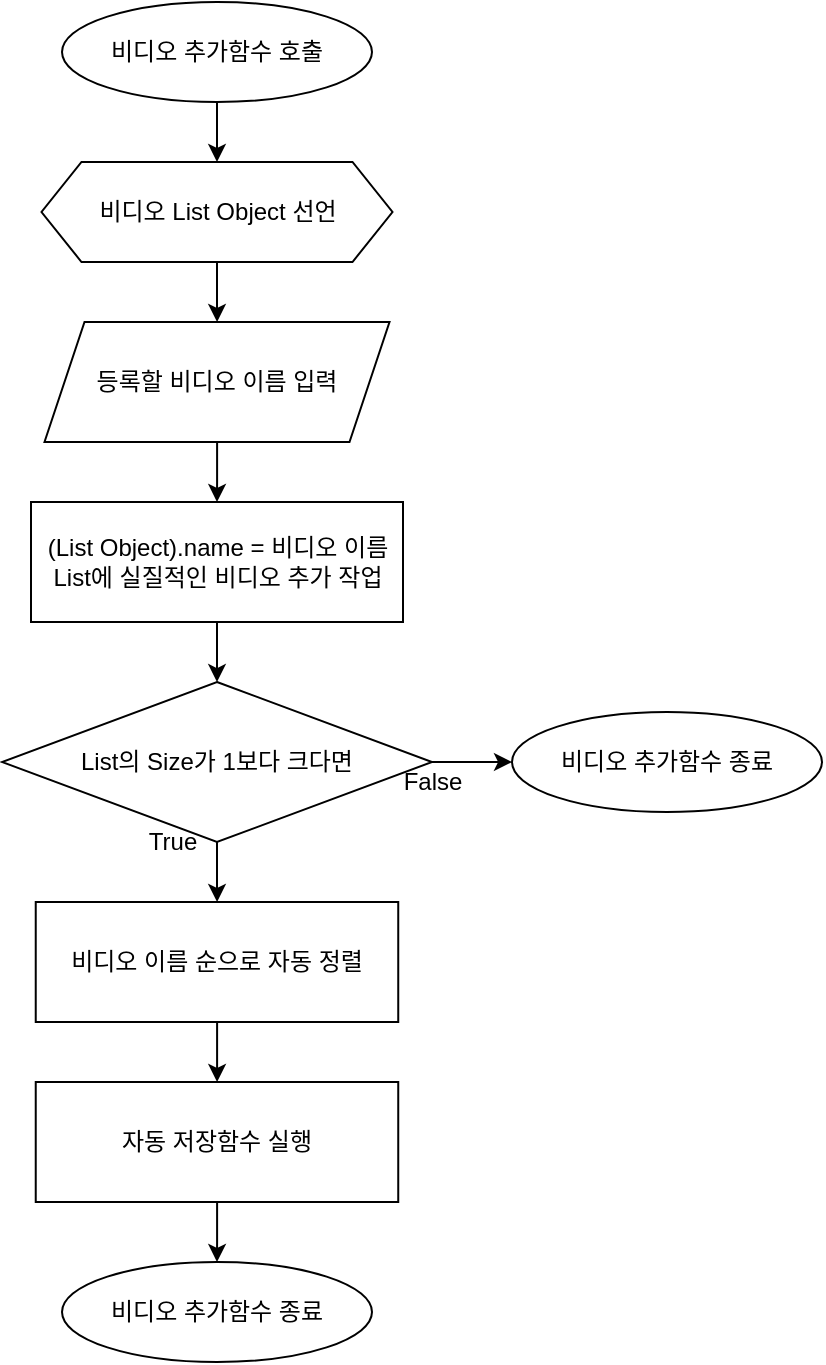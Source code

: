 <mxfile version="13.7.9" type="device"><diagram id="Jto6atRIlC5tRKbxGsre" name="Page-1"><mxGraphModel dx="1086" dy="806" grid="1" gridSize="10" guides="1" tooltips="1" connect="1" arrows="1" fold="1" page="1" pageScale="1" pageWidth="1390" pageHeight="980" math="0" shadow="0"><root><mxCell id="0"/><mxCell id="1" parent="0"/><mxCell id="Gkr2jRfEjv9F0hzPIvHp-15" style="edgeStyle=orthogonalEdgeStyle;rounded=0;orthogonalLoop=1;jettySize=auto;html=1;exitX=0.5;exitY=1;exitDx=0;exitDy=0;entryX=0.5;entryY=0;entryDx=0;entryDy=0;" parent="1" source="Gkr2jRfEjv9F0hzPIvHp-1" edge="1"><mxGeometry relative="1" as="geometry"><mxPoint x="652.5" y="120" as="targetPoint"/></mxGeometry></mxCell><mxCell id="Gkr2jRfEjv9F0hzPIvHp-1" value="비디오 추가함수 호출" style="ellipse;whiteSpace=wrap;html=1;" parent="1" vertex="1"><mxGeometry x="575" y="40" width="155" height="50" as="geometry"/></mxCell><mxCell id="r7t2AqZBulqONgEBTl2O-9" value="" style="edgeStyle=orthogonalEdgeStyle;rounded=0;orthogonalLoop=1;jettySize=auto;html=1;" parent="1" source="r7t2AqZBulqONgEBTl2O-1" target="r7t2AqZBulqONgEBTl2O-8" edge="1"><mxGeometry relative="1" as="geometry"/></mxCell><mxCell id="r7t2AqZBulqONgEBTl2O-1" value="등록할 비디오 이름 입력" style="shape=parallelogram;perimeter=parallelogramPerimeter;whiteSpace=wrap;html=1;fixedSize=1;" parent="1" vertex="1"><mxGeometry x="566.25" y="200" width="172.5" height="60" as="geometry"/></mxCell><mxCell id="r7t2AqZBulqONgEBTl2O-5" value="" style="edgeStyle=orthogonalEdgeStyle;rounded=0;orthogonalLoop=1;jettySize=auto;html=1;exitX=0.5;exitY=1;exitDx=0;exitDy=0;" parent="1" source="kDsJ7YqcX5JCLVwXZcxM-1" target="r7t2AqZBulqONgEBTl2O-1" edge="1"><mxGeometry relative="1" as="geometry"><mxPoint x="651" y="180" as="sourcePoint"/></mxGeometry></mxCell><mxCell id="VvYCx_8ex8PDdd3cO-6P-3" value="" style="edgeStyle=orthogonalEdgeStyle;rounded=0;orthogonalLoop=1;jettySize=auto;html=1;" parent="1" source="r7t2AqZBulqONgEBTl2O-8" target="VvYCx_8ex8PDdd3cO-6P-1" edge="1"><mxGeometry relative="1" as="geometry"/></mxCell><mxCell id="r7t2AqZBulqONgEBTl2O-8" value="(List Object).name = 비디오 이름&lt;br&gt;List에 실질적인 비디오 추가 작업" style="rounded=0;whiteSpace=wrap;html=1;" parent="1" vertex="1"><mxGeometry x="559.5" y="290" width="186" height="60" as="geometry"/></mxCell><mxCell id="XPrBdig_k_VKjbx30g---2" value="" style="edgeStyle=orthogonalEdgeStyle;rounded=0;orthogonalLoop=1;jettySize=auto;html=1;" parent="1" source="r7t2AqZBulqONgEBTl2O-10" target="XPrBdig_k_VKjbx30g---1" edge="1"><mxGeometry relative="1" as="geometry"/></mxCell><mxCell id="r7t2AqZBulqONgEBTl2O-10" value="비디오 이름 순으로 자동 정렬" style="whiteSpace=wrap;html=1;rounded=0;" parent="1" vertex="1"><mxGeometry x="561.87" y="490" width="181.25" height="60" as="geometry"/></mxCell><mxCell id="r7t2AqZBulqONgEBTl2O-14" value="비디오 추가함수 종료" style="ellipse;whiteSpace=wrap;html=1;" parent="1" vertex="1"><mxGeometry x="575" y="670" width="155" height="50" as="geometry"/></mxCell><mxCell id="kDsJ7YqcX5JCLVwXZcxM-1" value="비디오 List Object 선언" style="shape=hexagon;perimeter=hexagonPerimeter2;whiteSpace=wrap;html=1;fixedSize=1;" parent="1" vertex="1"><mxGeometry x="564.75" y="120" width="175.5" height="50" as="geometry"/></mxCell><mxCell id="VvYCx_8ex8PDdd3cO-6P-2" value="" style="edgeStyle=orthogonalEdgeStyle;rounded=0;orthogonalLoop=1;jettySize=auto;html=1;" parent="1" source="VvYCx_8ex8PDdd3cO-6P-1" target="r7t2AqZBulqONgEBTl2O-10" edge="1"><mxGeometry relative="1" as="geometry"/></mxCell><mxCell id="VvYCx_8ex8PDdd3cO-6P-6" value="" style="edgeStyle=orthogonalEdgeStyle;rounded=0;orthogonalLoop=1;jettySize=auto;html=1;" parent="1" source="VvYCx_8ex8PDdd3cO-6P-1" target="VvYCx_8ex8PDdd3cO-6P-5" edge="1"><mxGeometry relative="1" as="geometry"/></mxCell><mxCell id="VvYCx_8ex8PDdd3cO-6P-1" value="List의 Size가 1보다 크다면" style="rhombus;whiteSpace=wrap;html=1;" parent="1" vertex="1"><mxGeometry x="544.99" y="380" width="215" height="80" as="geometry"/></mxCell><mxCell id="VvYCx_8ex8PDdd3cO-6P-4" value="True" style="text;html=1;align=center;verticalAlign=middle;resizable=0;points=[];autosize=1;" parent="1" vertex="1"><mxGeometry x="610" y="450" width="40" height="20" as="geometry"/></mxCell><mxCell id="VvYCx_8ex8PDdd3cO-6P-5" value="비디오 추가함수 종료" style="ellipse;whiteSpace=wrap;html=1;" parent="1" vertex="1"><mxGeometry x="800" y="395" width="155" height="50" as="geometry"/></mxCell><mxCell id="VvYCx_8ex8PDdd3cO-6P-7" value="False" style="text;html=1;align=center;verticalAlign=middle;resizable=0;points=[];autosize=1;" parent="1" vertex="1"><mxGeometry x="740.25" y="420" width="40" height="20" as="geometry"/></mxCell><mxCell id="XPrBdig_k_VKjbx30g---3" value="" style="edgeStyle=orthogonalEdgeStyle;rounded=0;orthogonalLoop=1;jettySize=auto;html=1;" parent="1" source="XPrBdig_k_VKjbx30g---1" target="r7t2AqZBulqONgEBTl2O-14" edge="1"><mxGeometry relative="1" as="geometry"/></mxCell><mxCell id="XPrBdig_k_VKjbx30g---1" value="자동 저장함수 실행" style="whiteSpace=wrap;html=1;rounded=0;" parent="1" vertex="1"><mxGeometry x="561.87" y="580" width="181.25" height="60" as="geometry"/></mxCell></root></mxGraphModel></diagram></mxfile>